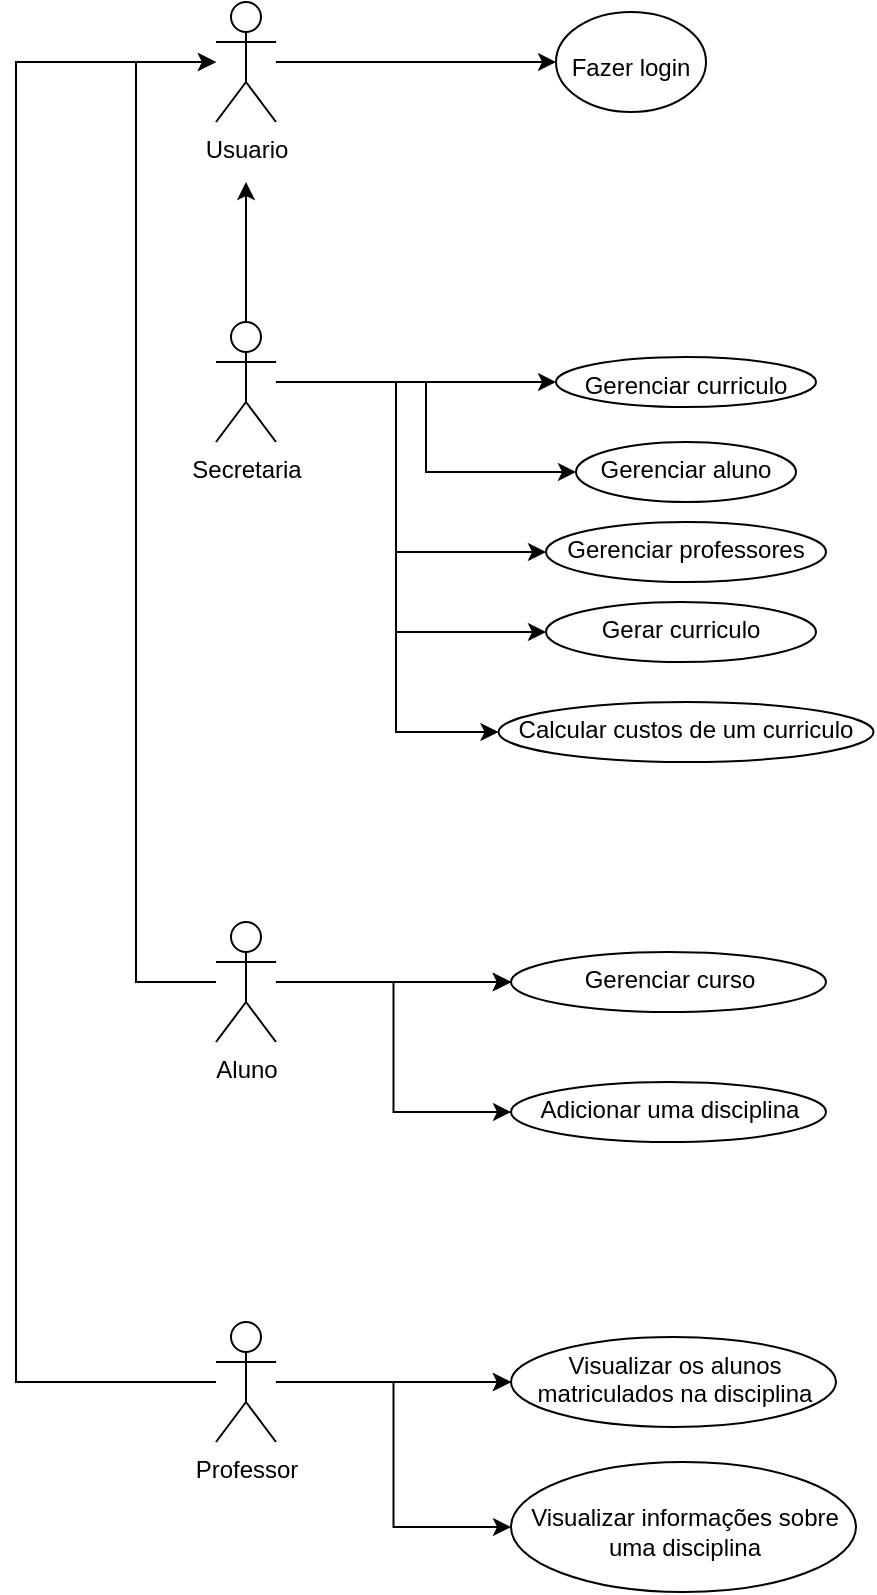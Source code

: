 <mxfile version="21.6.8" type="device">
  <diagram name="Página-1" id="0nMSvrHoLWl8695RyMBo">
    <mxGraphModel dx="1250" dy="2050" grid="1" gridSize="10" guides="1" tooltips="1" connect="1" arrows="1" fold="1" page="1" pageScale="1" pageWidth="827" pageHeight="1169" math="0" shadow="0">
      <root>
        <mxCell id="0" />
        <mxCell id="1" parent="0" />
        <mxCell id="PKR8pkHpNctmx939JkTJ-4" value="" style="edgeStyle=orthogonalEdgeStyle;rounded=0;orthogonalLoop=1;jettySize=auto;html=1;" edge="1" parent="1" source="PKR8pkHpNctmx939JkTJ-1" target="PKR8pkHpNctmx939JkTJ-3">
          <mxGeometry relative="1" as="geometry" />
        </mxCell>
        <mxCell id="PKR8pkHpNctmx939JkTJ-1" value="Usuario" style="shape=umlActor;verticalLabelPosition=bottom;verticalAlign=top;html=1;outlineConnect=0;" vertex="1" parent="1">
          <mxGeometry x="300" y="-460" width="30" height="60" as="geometry" />
        </mxCell>
        <mxCell id="PKR8pkHpNctmx939JkTJ-3" value="&lt;div&gt;&lt;br&gt;&lt;/div&gt;&lt;div&gt;Fazer login&lt;/div&gt;" style="ellipse;whiteSpace=wrap;html=1;verticalAlign=top;" vertex="1" parent="1">
          <mxGeometry x="470" y="-455" width="75" height="50" as="geometry" />
        </mxCell>
        <mxCell id="PKR8pkHpNctmx939JkTJ-7" value="" style="edgeStyle=orthogonalEdgeStyle;rounded=0;orthogonalLoop=1;jettySize=auto;html=1;" edge="1" parent="1" source="PKR8pkHpNctmx939JkTJ-5" target="PKR8pkHpNctmx939JkTJ-6">
          <mxGeometry relative="1" as="geometry" />
        </mxCell>
        <mxCell id="PKR8pkHpNctmx939JkTJ-11" value="" style="edgeStyle=orthogonalEdgeStyle;rounded=0;orthogonalLoop=1;jettySize=auto;html=1;" edge="1" parent="1" source="PKR8pkHpNctmx939JkTJ-5" target="PKR8pkHpNctmx939JkTJ-10">
          <mxGeometry relative="1" as="geometry" />
        </mxCell>
        <mxCell id="PKR8pkHpNctmx939JkTJ-13" value="" style="edgeStyle=orthogonalEdgeStyle;rounded=0;orthogonalLoop=1;jettySize=auto;html=1;entryX=0;entryY=0.5;entryDx=0;entryDy=0;" edge="1" parent="1" source="PKR8pkHpNctmx939JkTJ-5" target="PKR8pkHpNctmx939JkTJ-12">
          <mxGeometry relative="1" as="geometry">
            <Array as="points">
              <mxPoint x="390" y="-270" />
              <mxPoint x="390" y="-185" />
            </Array>
          </mxGeometry>
        </mxCell>
        <mxCell id="PKR8pkHpNctmx939JkTJ-15" value="" style="edgeStyle=orthogonalEdgeStyle;rounded=0;orthogonalLoop=1;jettySize=auto;html=1;entryX=0;entryY=0.5;entryDx=0;entryDy=0;" edge="1" parent="1" source="PKR8pkHpNctmx939JkTJ-5" target="PKR8pkHpNctmx939JkTJ-14">
          <mxGeometry relative="1" as="geometry">
            <Array as="points">
              <mxPoint x="390" y="-270" />
              <mxPoint x="390" y="-145" />
            </Array>
          </mxGeometry>
        </mxCell>
        <mxCell id="PKR8pkHpNctmx939JkTJ-17" value="" style="edgeStyle=orthogonalEdgeStyle;rounded=0;orthogonalLoop=1;jettySize=auto;html=1;entryX=0;entryY=0.5;entryDx=0;entryDy=0;" edge="1" parent="1" source="PKR8pkHpNctmx939JkTJ-5" target="PKR8pkHpNctmx939JkTJ-16">
          <mxGeometry relative="1" as="geometry">
            <Array as="points">
              <mxPoint x="390" y="-270" />
              <mxPoint x="390" y="-95" />
            </Array>
          </mxGeometry>
        </mxCell>
        <mxCell id="PKR8pkHpNctmx939JkTJ-18" style="edgeStyle=orthogonalEdgeStyle;rounded=0;orthogonalLoop=1;jettySize=auto;html=1;" edge="1" parent="1" source="PKR8pkHpNctmx939JkTJ-5">
          <mxGeometry relative="1" as="geometry">
            <mxPoint x="315" y="-370" as="targetPoint" />
          </mxGeometry>
        </mxCell>
        <mxCell id="PKR8pkHpNctmx939JkTJ-5" value="Secretaria" style="shape=umlActor;verticalLabelPosition=bottom;verticalAlign=top;html=1;outlineConnect=0;" vertex="1" parent="1">
          <mxGeometry x="300" y="-300" width="30" height="60" as="geometry" />
        </mxCell>
        <mxCell id="PKR8pkHpNctmx939JkTJ-6" value="Gerenciar curriculo" style="ellipse;whiteSpace=wrap;html=1;verticalAlign=top;" vertex="1" parent="1">
          <mxGeometry x="470" y="-282.5" width="130" height="25" as="geometry" />
        </mxCell>
        <mxCell id="PKR8pkHpNctmx939JkTJ-10" value="Gerenciar aluno" style="ellipse;whiteSpace=wrap;html=1;verticalAlign=top;" vertex="1" parent="1">
          <mxGeometry x="480" y="-240" width="110" height="30" as="geometry" />
        </mxCell>
        <mxCell id="PKR8pkHpNctmx939JkTJ-12" value="Gerenciar professores" style="ellipse;whiteSpace=wrap;html=1;verticalAlign=top;" vertex="1" parent="1">
          <mxGeometry x="465" y="-200" width="140" height="30" as="geometry" />
        </mxCell>
        <mxCell id="PKR8pkHpNctmx939JkTJ-14" value="Gerar curriculo" style="ellipse;whiteSpace=wrap;html=1;verticalAlign=top;" vertex="1" parent="1">
          <mxGeometry x="465" y="-160" width="135" height="30" as="geometry" />
        </mxCell>
        <mxCell id="PKR8pkHpNctmx939JkTJ-16" value="Calcular custos de um curriculo" style="ellipse;whiteSpace=wrap;html=1;verticalAlign=top;" vertex="1" parent="1">
          <mxGeometry x="441.25" y="-110" width="187.5" height="30" as="geometry" />
        </mxCell>
        <mxCell id="PKR8pkHpNctmx939JkTJ-20" style="edgeStyle=orthogonalEdgeStyle;rounded=0;orthogonalLoop=1;jettySize=auto;html=1;" edge="1" parent="1" source="PKR8pkHpNctmx939JkTJ-19" target="PKR8pkHpNctmx939JkTJ-1">
          <mxGeometry relative="1" as="geometry">
            <mxPoint x="240" y="-420" as="targetPoint" />
            <Array as="points">
              <mxPoint x="260" y="30" />
              <mxPoint x="260" y="-430" />
            </Array>
          </mxGeometry>
        </mxCell>
        <mxCell id="PKR8pkHpNctmx939JkTJ-23" value="" style="edgeStyle=orthogonalEdgeStyle;rounded=0;orthogonalLoop=1;jettySize=auto;html=1;" edge="1" parent="1" source="PKR8pkHpNctmx939JkTJ-19" target="PKR8pkHpNctmx939JkTJ-22">
          <mxGeometry relative="1" as="geometry" />
        </mxCell>
        <mxCell id="PKR8pkHpNctmx939JkTJ-24" value="" style="edgeStyle=orthogonalEdgeStyle;rounded=0;orthogonalLoop=1;jettySize=auto;html=1;" edge="1" parent="1" source="PKR8pkHpNctmx939JkTJ-19" target="PKR8pkHpNctmx939JkTJ-22">
          <mxGeometry relative="1" as="geometry" />
        </mxCell>
        <mxCell id="PKR8pkHpNctmx939JkTJ-26" value="" style="edgeStyle=orthogonalEdgeStyle;rounded=0;orthogonalLoop=1;jettySize=auto;html=1;" edge="1" parent="1" source="PKR8pkHpNctmx939JkTJ-19" target="PKR8pkHpNctmx939JkTJ-22">
          <mxGeometry relative="1" as="geometry" />
        </mxCell>
        <mxCell id="PKR8pkHpNctmx939JkTJ-29" style="edgeStyle=orthogonalEdgeStyle;rounded=0;orthogonalLoop=1;jettySize=auto;html=1;entryX=0;entryY=0.5;entryDx=0;entryDy=0;" edge="1" parent="1" source="PKR8pkHpNctmx939JkTJ-19" target="PKR8pkHpNctmx939JkTJ-28">
          <mxGeometry relative="1" as="geometry" />
        </mxCell>
        <mxCell id="PKR8pkHpNctmx939JkTJ-19" value="Aluno" style="shape=umlActor;verticalLabelPosition=bottom;verticalAlign=top;html=1;outlineConnect=0;" vertex="1" parent="1">
          <mxGeometry x="300" width="30" height="60" as="geometry" />
        </mxCell>
        <mxCell id="PKR8pkHpNctmx939JkTJ-22" value="Gerenciar curso" style="ellipse;whiteSpace=wrap;html=1;verticalAlign=top;" vertex="1" parent="1">
          <mxGeometry x="447.5" y="15" width="157.5" height="30" as="geometry" />
        </mxCell>
        <mxCell id="PKR8pkHpNctmx939JkTJ-28" value="Adicionar uma disciplina" style="ellipse;whiteSpace=wrap;html=1;verticalAlign=top;" vertex="1" parent="1">
          <mxGeometry x="447.5" y="80" width="157.5" height="30" as="geometry" />
        </mxCell>
        <mxCell id="PKR8pkHpNctmx939JkTJ-31" style="edgeStyle=orthogonalEdgeStyle;rounded=0;orthogonalLoop=1;jettySize=auto;html=1;" edge="1" parent="1" target="PKR8pkHpNctmx939JkTJ-1">
          <mxGeometry relative="1" as="geometry">
            <mxPoint x="300" y="230.0" as="sourcePoint" />
            <mxPoint x="300" y="-400" as="targetPoint" />
            <Array as="points">
              <mxPoint x="200" y="230" />
              <mxPoint x="200" y="-430" />
            </Array>
          </mxGeometry>
        </mxCell>
        <mxCell id="PKR8pkHpNctmx939JkTJ-33" value="" style="edgeStyle=orthogonalEdgeStyle;rounded=0;orthogonalLoop=1;jettySize=auto;html=1;" edge="1" parent="1" source="PKR8pkHpNctmx939JkTJ-30" target="PKR8pkHpNctmx939JkTJ-32">
          <mxGeometry relative="1" as="geometry" />
        </mxCell>
        <mxCell id="PKR8pkHpNctmx939JkTJ-34" value="" style="edgeStyle=orthogonalEdgeStyle;rounded=0;orthogonalLoop=1;jettySize=auto;html=1;" edge="1" parent="1" source="PKR8pkHpNctmx939JkTJ-30" target="PKR8pkHpNctmx939JkTJ-32">
          <mxGeometry relative="1" as="geometry" />
        </mxCell>
        <mxCell id="PKR8pkHpNctmx939JkTJ-37" style="edgeStyle=orthogonalEdgeStyle;rounded=0;orthogonalLoop=1;jettySize=auto;html=1;entryX=0;entryY=0.5;entryDx=0;entryDy=0;" edge="1" parent="1" source="PKR8pkHpNctmx939JkTJ-30" target="PKR8pkHpNctmx939JkTJ-36">
          <mxGeometry relative="1" as="geometry" />
        </mxCell>
        <mxCell id="PKR8pkHpNctmx939JkTJ-30" value="Professor" style="shape=umlActor;verticalLabelPosition=bottom;verticalAlign=top;html=1;outlineConnect=0;" vertex="1" parent="1">
          <mxGeometry x="300" y="200" width="30" height="60" as="geometry" />
        </mxCell>
        <mxCell id="PKR8pkHpNctmx939JkTJ-32" value="Visualizar os alunos matriculados na disciplina" style="ellipse;whiteSpace=wrap;html=1;verticalAlign=top;" vertex="1" parent="1">
          <mxGeometry x="447.5" y="207.5" width="162.5" height="45" as="geometry" />
        </mxCell>
        <mxCell id="PKR8pkHpNctmx939JkTJ-36" value="&lt;br&gt;&lt;div&gt;Visualizar informações sobre uma disciplina&lt;/div&gt;" style="ellipse;whiteSpace=wrap;html=1;verticalAlign=top;" vertex="1" parent="1">
          <mxGeometry x="447.5" y="270" width="172.5" height="65" as="geometry" />
        </mxCell>
      </root>
    </mxGraphModel>
  </diagram>
</mxfile>

